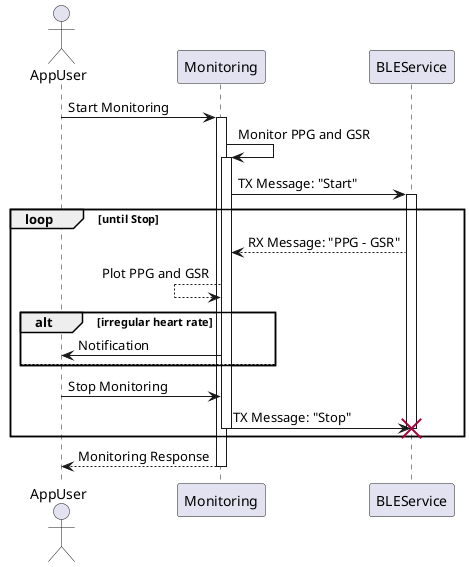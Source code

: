 @startuml
actor AppUser

AppUser -> Monitoring: Start Monitoring
activate Monitoring
Monitoring -> Monitoring: Monitor PPG and GSR
activate Monitoring
Monitoring -> BLEService: TX Message: "Start"

loop until Stop
activate BLEService
Monitoring <-- BLEService: RX Message: "PPG - GSR"
Monitoring <-- Monitoring: Plot PPG and GSR
alt irregular heart rate
AppUser <- Monitoring: Notification
else
end
AppUser -> Monitoring: Stop Monitoring
Monitoring -> BLEService: TX Message: "Stop"
destroy BLEService
deactivate Monitoring
end

AppUser <-- Monitoring: Monitoring Response
deactivate Monitoring
@enduml